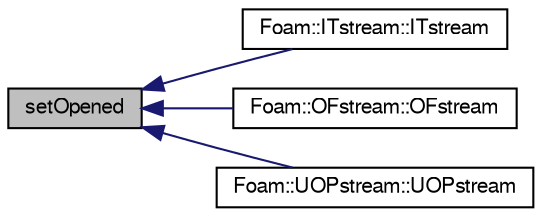 digraph "setOpened"
{
  bgcolor="transparent";
  edge [fontname="FreeSans",fontsize="10",labelfontname="FreeSans",labelfontsize="10"];
  node [fontname="FreeSans",fontsize="10",shape=record];
  rankdir="LR";
  Node65 [label="setOpened",height=0.2,width=0.4,color="black", fillcolor="grey75", style="filled", fontcolor="black"];
  Node65 -> Node66 [dir="back",color="midnightblue",fontsize="10",style="solid",fontname="FreeSans"];
  Node66 [label="Foam::ITstream::ITstream",height=0.2,width=0.4,color="black",URL="$a26322.html#aa2ee5d29179a98eb58b6bd9cac214043",tooltip="Construct from components. "];
  Node65 -> Node67 [dir="back",color="midnightblue",fontsize="10",style="solid",fontname="FreeSans"];
  Node67 [label="Foam::OFstream::OFstream",height=0.2,width=0.4,color="black",URL="$a26190.html#a96b00a76820113a7c7ece8af0541d9e2",tooltip="Construct from pathname. "];
  Node65 -> Node68 [dir="back",color="midnightblue",fontsize="10",style="solid",fontname="FreeSans"];
  Node68 [label="Foam::UOPstream::UOPstream",height=0.2,width=0.4,color="black",URL="$a26262.html#a7096a8e20d3c8aaa2130d861e91d0d4c",tooltip="Construct given process index to send to and optional buffer size,. "];
}

